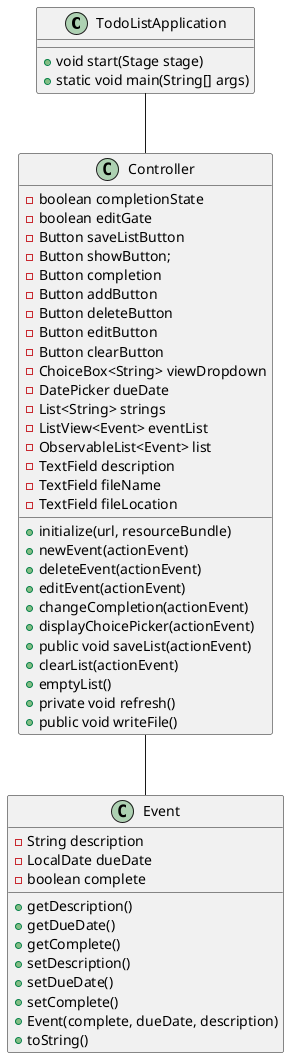 @startuml

TodoListApplication -- Controller
Controller -- Event

class Event {
    - String description
    - LocalDate dueDate
    - boolean complete
    + getDescription()
    + getDueDate()
    + getComplete()
    + setDescription()
    + setDueDate()
    + setComplete()
    + Event(complete, dueDate, description)
    + toString()
}

class Controller {
    - boolean completionState
    - boolean editGate
    - Button saveListButton
    - Button showButton;
    - Button completion
    - Button addButton
    - Button deleteButton
    - Button editButton
    - Button clearButton
    - ChoiceBox<String> viewDropdown
    - DatePicker dueDate
    - List<String> strings
    - ListView<Event> eventList
    - ObservableList<Event> list
    - TextField description
    - TextField fileName
    - TextField fileLocation
    + initialize(url, resourceBundle)
    + newEvent(actionEvent)
    + deleteEvent(actionEvent)
    + editEvent(actionEvent)
    + changeCompletion(actionEvent)
    + displayChoicePicker(actionEvent)
    + public void saveList(actionEvent)
    + clearList(actionEvent)
    + emptyList()
    + private void refresh()
    + public void writeFile()
}

class TodoListApplication {
    + void start(Stage stage)
    + static void main(String[] args)

}

@enduml